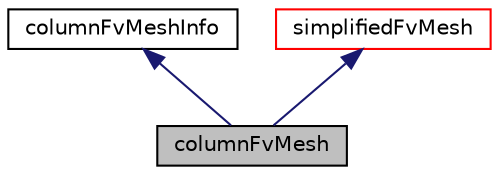 digraph "columnFvMesh"
{
  bgcolor="transparent";
  edge [fontname="Helvetica",fontsize="10",labelfontname="Helvetica",labelfontsize="10"];
  node [fontname="Helvetica",fontsize="10",shape=record];
  Node1 [label="columnFvMesh",height=0.2,width=0.4,color="black", fillcolor="grey75", style="filled" fontcolor="black"];
  Node2 -> Node1 [dir="back",color="midnightblue",fontsize="10",style="solid",fontname="Helvetica"];
  Node2 [label="columnFvMeshInfo",height=0.2,width=0.4,color="black",URL="$classFoam_1_1simplifiedMeshes_1_1columnFvMeshInfo.html"];
  Node3 -> Node1 [dir="back",color="midnightblue",fontsize="10",style="solid",fontname="Helvetica"];
  Node3 [label="simplifiedFvMesh",height=0.2,width=0.4,color="red",URL="$classFoam_1_1simplifiedFvMesh.html",tooltip="Functions to generate simplified finite volume meshes. "];
}
